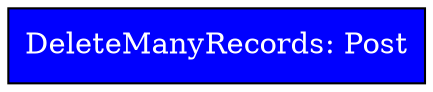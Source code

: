 digraph {
    0 [label="DeleteManyRecords: Post\l", fillcolor=blue, style=filled, shape=rectangle, fontcolor=white]

}
